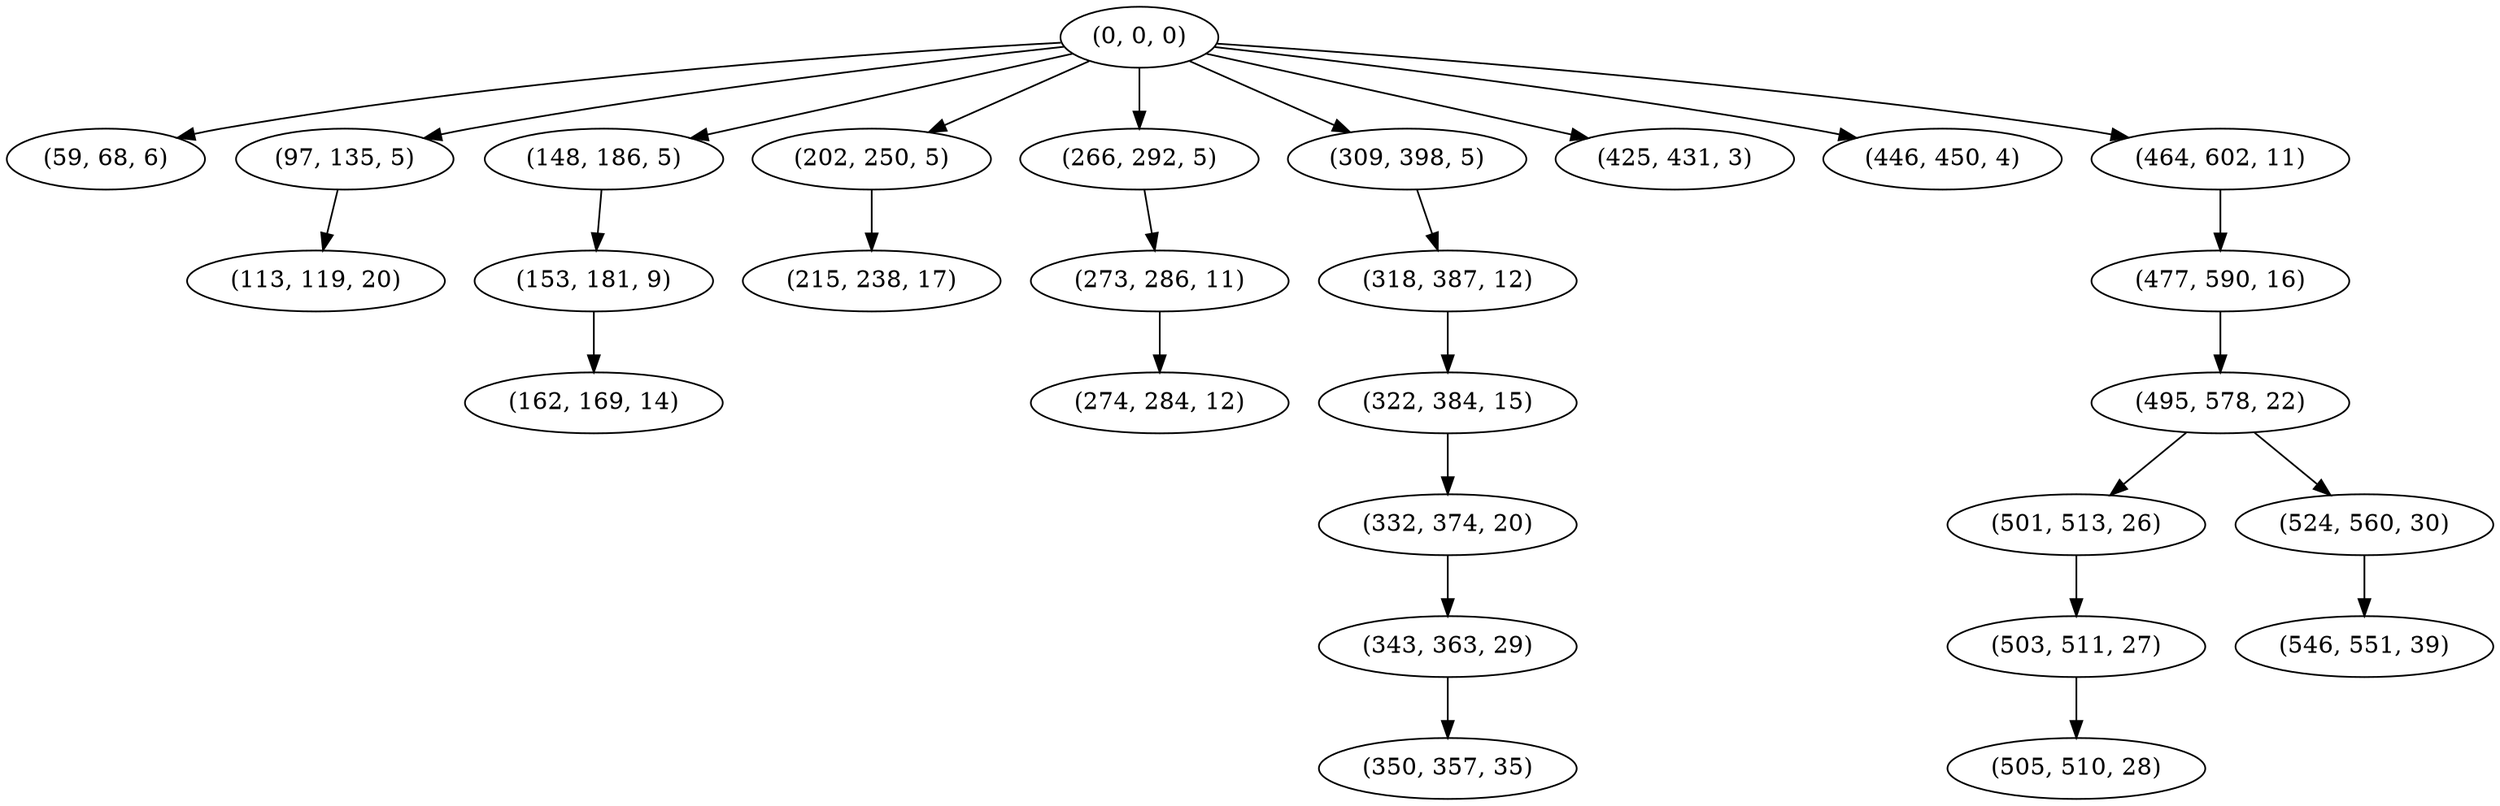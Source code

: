 digraph tree {
    "(0, 0, 0)";
    "(59, 68, 6)";
    "(97, 135, 5)";
    "(113, 119, 20)";
    "(148, 186, 5)";
    "(153, 181, 9)";
    "(162, 169, 14)";
    "(202, 250, 5)";
    "(215, 238, 17)";
    "(266, 292, 5)";
    "(273, 286, 11)";
    "(274, 284, 12)";
    "(309, 398, 5)";
    "(318, 387, 12)";
    "(322, 384, 15)";
    "(332, 374, 20)";
    "(343, 363, 29)";
    "(350, 357, 35)";
    "(425, 431, 3)";
    "(446, 450, 4)";
    "(464, 602, 11)";
    "(477, 590, 16)";
    "(495, 578, 22)";
    "(501, 513, 26)";
    "(503, 511, 27)";
    "(505, 510, 28)";
    "(524, 560, 30)";
    "(546, 551, 39)";
    "(0, 0, 0)" -> "(59, 68, 6)";
    "(0, 0, 0)" -> "(97, 135, 5)";
    "(0, 0, 0)" -> "(148, 186, 5)";
    "(0, 0, 0)" -> "(202, 250, 5)";
    "(0, 0, 0)" -> "(266, 292, 5)";
    "(0, 0, 0)" -> "(309, 398, 5)";
    "(0, 0, 0)" -> "(425, 431, 3)";
    "(0, 0, 0)" -> "(446, 450, 4)";
    "(0, 0, 0)" -> "(464, 602, 11)";
    "(97, 135, 5)" -> "(113, 119, 20)";
    "(148, 186, 5)" -> "(153, 181, 9)";
    "(153, 181, 9)" -> "(162, 169, 14)";
    "(202, 250, 5)" -> "(215, 238, 17)";
    "(266, 292, 5)" -> "(273, 286, 11)";
    "(273, 286, 11)" -> "(274, 284, 12)";
    "(309, 398, 5)" -> "(318, 387, 12)";
    "(318, 387, 12)" -> "(322, 384, 15)";
    "(322, 384, 15)" -> "(332, 374, 20)";
    "(332, 374, 20)" -> "(343, 363, 29)";
    "(343, 363, 29)" -> "(350, 357, 35)";
    "(464, 602, 11)" -> "(477, 590, 16)";
    "(477, 590, 16)" -> "(495, 578, 22)";
    "(495, 578, 22)" -> "(501, 513, 26)";
    "(495, 578, 22)" -> "(524, 560, 30)";
    "(501, 513, 26)" -> "(503, 511, 27)";
    "(503, 511, 27)" -> "(505, 510, 28)";
    "(524, 560, 30)" -> "(546, 551, 39)";
}
